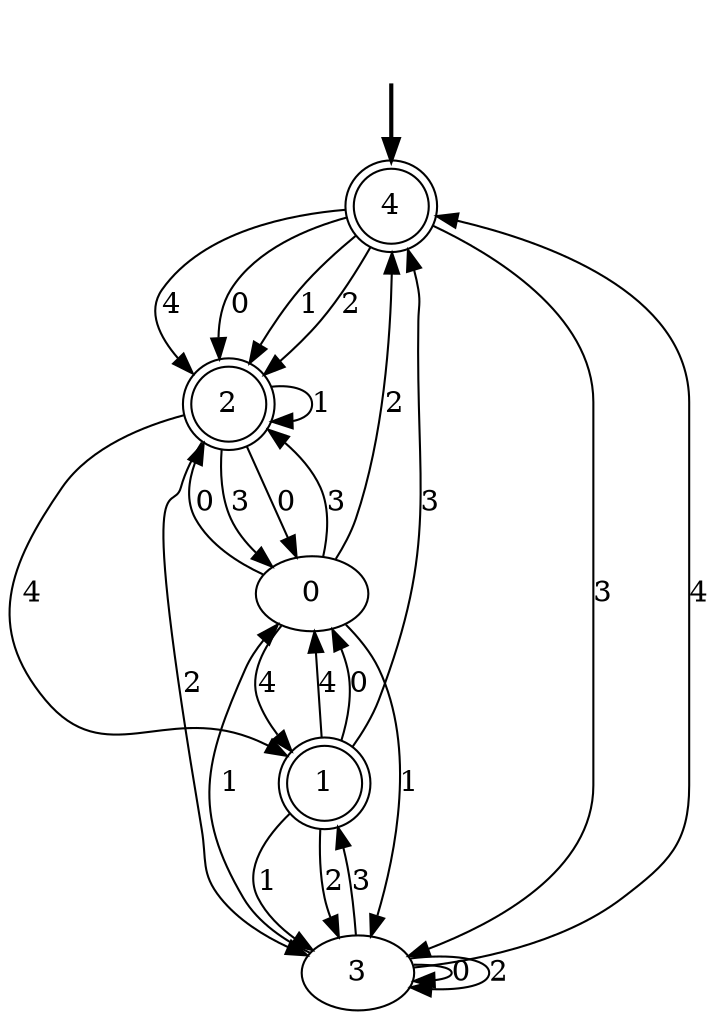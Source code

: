digraph {
	fake [style=invisible]
	0
	1 [shape=doublecircle]
	2 [shape=doublecircle]
	3
	4 [root=true shape=doublecircle]
	fake -> 4 [style=bold]
	2 -> 3 [label=2]
	0 -> 1 [label=4]
	3 -> 4 [label=4]
	2 -> 2 [label=1]
	2 -> 0 [label=3]
	2 -> 1 [label=4]
	3 -> 3 [label=0]
	3 -> 0 [label=1]
	0 -> 2 [label=3]
	4 -> 2 [label=4]
	0 -> 4 [label=2]
	1 -> 0 [label=4]
	3 -> 3 [label=2]
	4 -> 2 [label=0]
	0 -> 3 [label=1]
	1 -> 0 [label=0]
	1 -> 3 [label=1]
	2 -> 0 [label=0]
	3 -> 1 [label=3]
	4 -> 2 [label=1]
	4 -> 3 [label=3]
	4 -> 2 [label=2]
	0 -> 2 [label=0]
	1 -> 4 [label=3]
	1 -> 3 [label=2]
}
